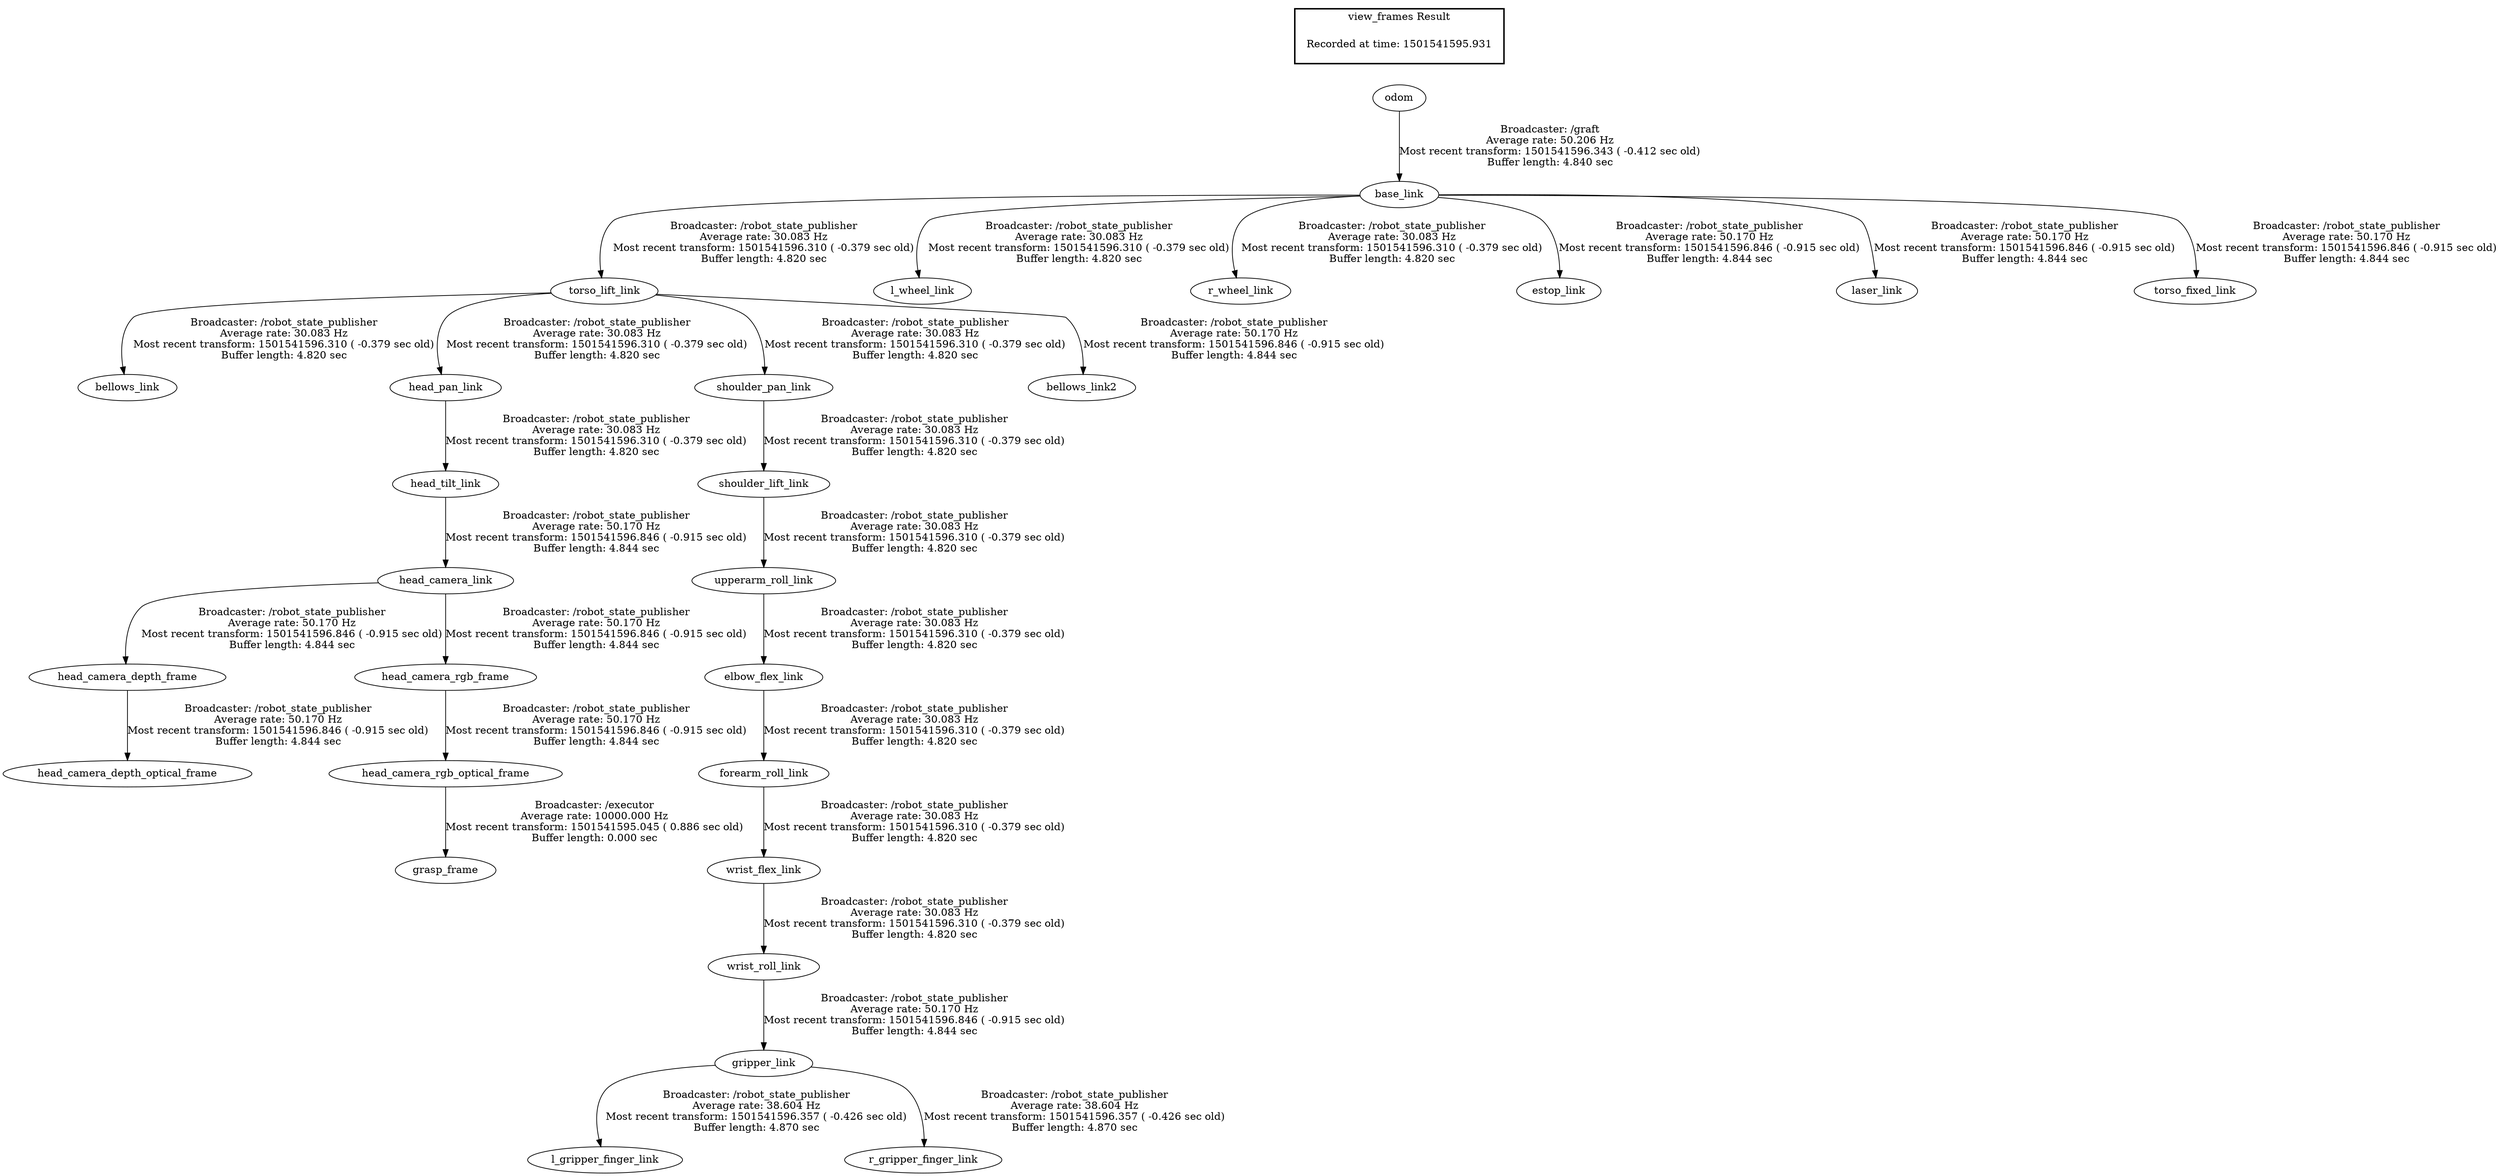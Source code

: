 digraph G {
"gripper_link" -> "l_gripper_finger_link"[label="Broadcaster: /robot_state_publisher\nAverage rate: 38.604 Hz\nMost recent transform: 1501541596.357 ( -0.426 sec old)\nBuffer length: 4.870 sec\n"];
"wrist_roll_link" -> "gripper_link"[label="Broadcaster: /robot_state_publisher\nAverage rate: 50.170 Hz\nMost recent transform: 1501541596.846 ( -0.915 sec old)\nBuffer length: 4.844 sec\n"];
"gripper_link" -> "r_gripper_finger_link"[label="Broadcaster: /robot_state_publisher\nAverage rate: 38.604 Hz\nMost recent transform: 1501541596.357 ( -0.426 sec old)\nBuffer length: 4.870 sec\n"];
"torso_lift_link" -> "bellows_link"[label="Broadcaster: /robot_state_publisher\nAverage rate: 30.083 Hz\nMost recent transform: 1501541596.310 ( -0.379 sec old)\nBuffer length: 4.820 sec\n"];
"base_link" -> "torso_lift_link"[label="Broadcaster: /robot_state_publisher\nAverage rate: 30.083 Hz\nMost recent transform: 1501541596.310 ( -0.379 sec old)\nBuffer length: 4.820 sec\n"];
"upperarm_roll_link" -> "elbow_flex_link"[label="Broadcaster: /robot_state_publisher\nAverage rate: 30.083 Hz\nMost recent transform: 1501541596.310 ( -0.379 sec old)\nBuffer length: 4.820 sec\n"];
"shoulder_lift_link" -> "upperarm_roll_link"[label="Broadcaster: /robot_state_publisher\nAverage rate: 30.083 Hz\nMost recent transform: 1501541596.310 ( -0.379 sec old)\nBuffer length: 4.820 sec\n"];
"elbow_flex_link" -> "forearm_roll_link"[label="Broadcaster: /robot_state_publisher\nAverage rate: 30.083 Hz\nMost recent transform: 1501541596.310 ( -0.379 sec old)\nBuffer length: 4.820 sec\n"];
"torso_lift_link" -> "head_pan_link"[label="Broadcaster: /robot_state_publisher\nAverage rate: 30.083 Hz\nMost recent transform: 1501541596.310 ( -0.379 sec old)\nBuffer length: 4.820 sec\n"];
"head_pan_link" -> "head_tilt_link"[label="Broadcaster: /robot_state_publisher\nAverage rate: 30.083 Hz\nMost recent transform: 1501541596.310 ( -0.379 sec old)\nBuffer length: 4.820 sec\n"];
"base_link" -> "l_wheel_link"[label="Broadcaster: /robot_state_publisher\nAverage rate: 30.083 Hz\nMost recent transform: 1501541596.310 ( -0.379 sec old)\nBuffer length: 4.820 sec\n"];
"odom" -> "base_link"[label="Broadcaster: /graft\nAverage rate: 50.206 Hz\nMost recent transform: 1501541596.343 ( -0.412 sec old)\nBuffer length: 4.840 sec\n"];
"base_link" -> "r_wheel_link"[label="Broadcaster: /robot_state_publisher\nAverage rate: 30.083 Hz\nMost recent transform: 1501541596.310 ( -0.379 sec old)\nBuffer length: 4.820 sec\n"];
"shoulder_pan_link" -> "shoulder_lift_link"[label="Broadcaster: /robot_state_publisher\nAverage rate: 30.083 Hz\nMost recent transform: 1501541596.310 ( -0.379 sec old)\nBuffer length: 4.820 sec\n"];
"torso_lift_link" -> "shoulder_pan_link"[label="Broadcaster: /robot_state_publisher\nAverage rate: 30.083 Hz\nMost recent transform: 1501541596.310 ( -0.379 sec old)\nBuffer length: 4.820 sec\n"];
"forearm_roll_link" -> "wrist_flex_link"[label="Broadcaster: /robot_state_publisher\nAverage rate: 30.083 Hz\nMost recent transform: 1501541596.310 ( -0.379 sec old)\nBuffer length: 4.820 sec\n"];
"wrist_flex_link" -> "wrist_roll_link"[label="Broadcaster: /robot_state_publisher\nAverage rate: 30.083 Hz\nMost recent transform: 1501541596.310 ( -0.379 sec old)\nBuffer length: 4.820 sec\n"];
"torso_lift_link" -> "bellows_link2"[label="Broadcaster: /robot_state_publisher\nAverage rate: 50.170 Hz\nMost recent transform: 1501541596.846 ( -0.915 sec old)\nBuffer length: 4.844 sec\n"];
"base_link" -> "estop_link"[label="Broadcaster: /robot_state_publisher\nAverage rate: 50.170 Hz\nMost recent transform: 1501541596.846 ( -0.915 sec old)\nBuffer length: 4.844 sec\n"];
"head_camera_link" -> "head_camera_depth_frame"[label="Broadcaster: /robot_state_publisher\nAverage rate: 50.170 Hz\nMost recent transform: 1501541596.846 ( -0.915 sec old)\nBuffer length: 4.844 sec\n"];
"head_tilt_link" -> "head_camera_link"[label="Broadcaster: /robot_state_publisher\nAverage rate: 50.170 Hz\nMost recent transform: 1501541596.846 ( -0.915 sec old)\nBuffer length: 4.844 sec\n"];
"head_camera_depth_frame" -> "head_camera_depth_optical_frame"[label="Broadcaster: /robot_state_publisher\nAverage rate: 50.170 Hz\nMost recent transform: 1501541596.846 ( -0.915 sec old)\nBuffer length: 4.844 sec\n"];
"head_camera_link" -> "head_camera_rgb_frame"[label="Broadcaster: /robot_state_publisher\nAverage rate: 50.170 Hz\nMost recent transform: 1501541596.846 ( -0.915 sec old)\nBuffer length: 4.844 sec\n"];
"head_camera_rgb_frame" -> "head_camera_rgb_optical_frame"[label="Broadcaster: /robot_state_publisher\nAverage rate: 50.170 Hz\nMost recent transform: 1501541596.846 ( -0.915 sec old)\nBuffer length: 4.844 sec\n"];
"base_link" -> "laser_link"[label="Broadcaster: /robot_state_publisher\nAverage rate: 50.170 Hz\nMost recent transform: 1501541596.846 ( -0.915 sec old)\nBuffer length: 4.844 sec\n"];
"base_link" -> "torso_fixed_link"[label="Broadcaster: /robot_state_publisher\nAverage rate: 50.170 Hz\nMost recent transform: 1501541596.846 ( -0.915 sec old)\nBuffer length: 4.844 sec\n"];
"head_camera_rgb_optical_frame" -> "grasp_frame"[label="Broadcaster: /executor\nAverage rate: 10000.000 Hz\nMost recent transform: 1501541595.045 ( 0.886 sec old)\nBuffer length: 0.000 sec\n"];
edge [style=invis];
 subgraph cluster_legend { style=bold; color=black; label ="view_frames Result";
"Recorded at time: 1501541595.931"[ shape=plaintext ] ;
 }->"odom";
}
